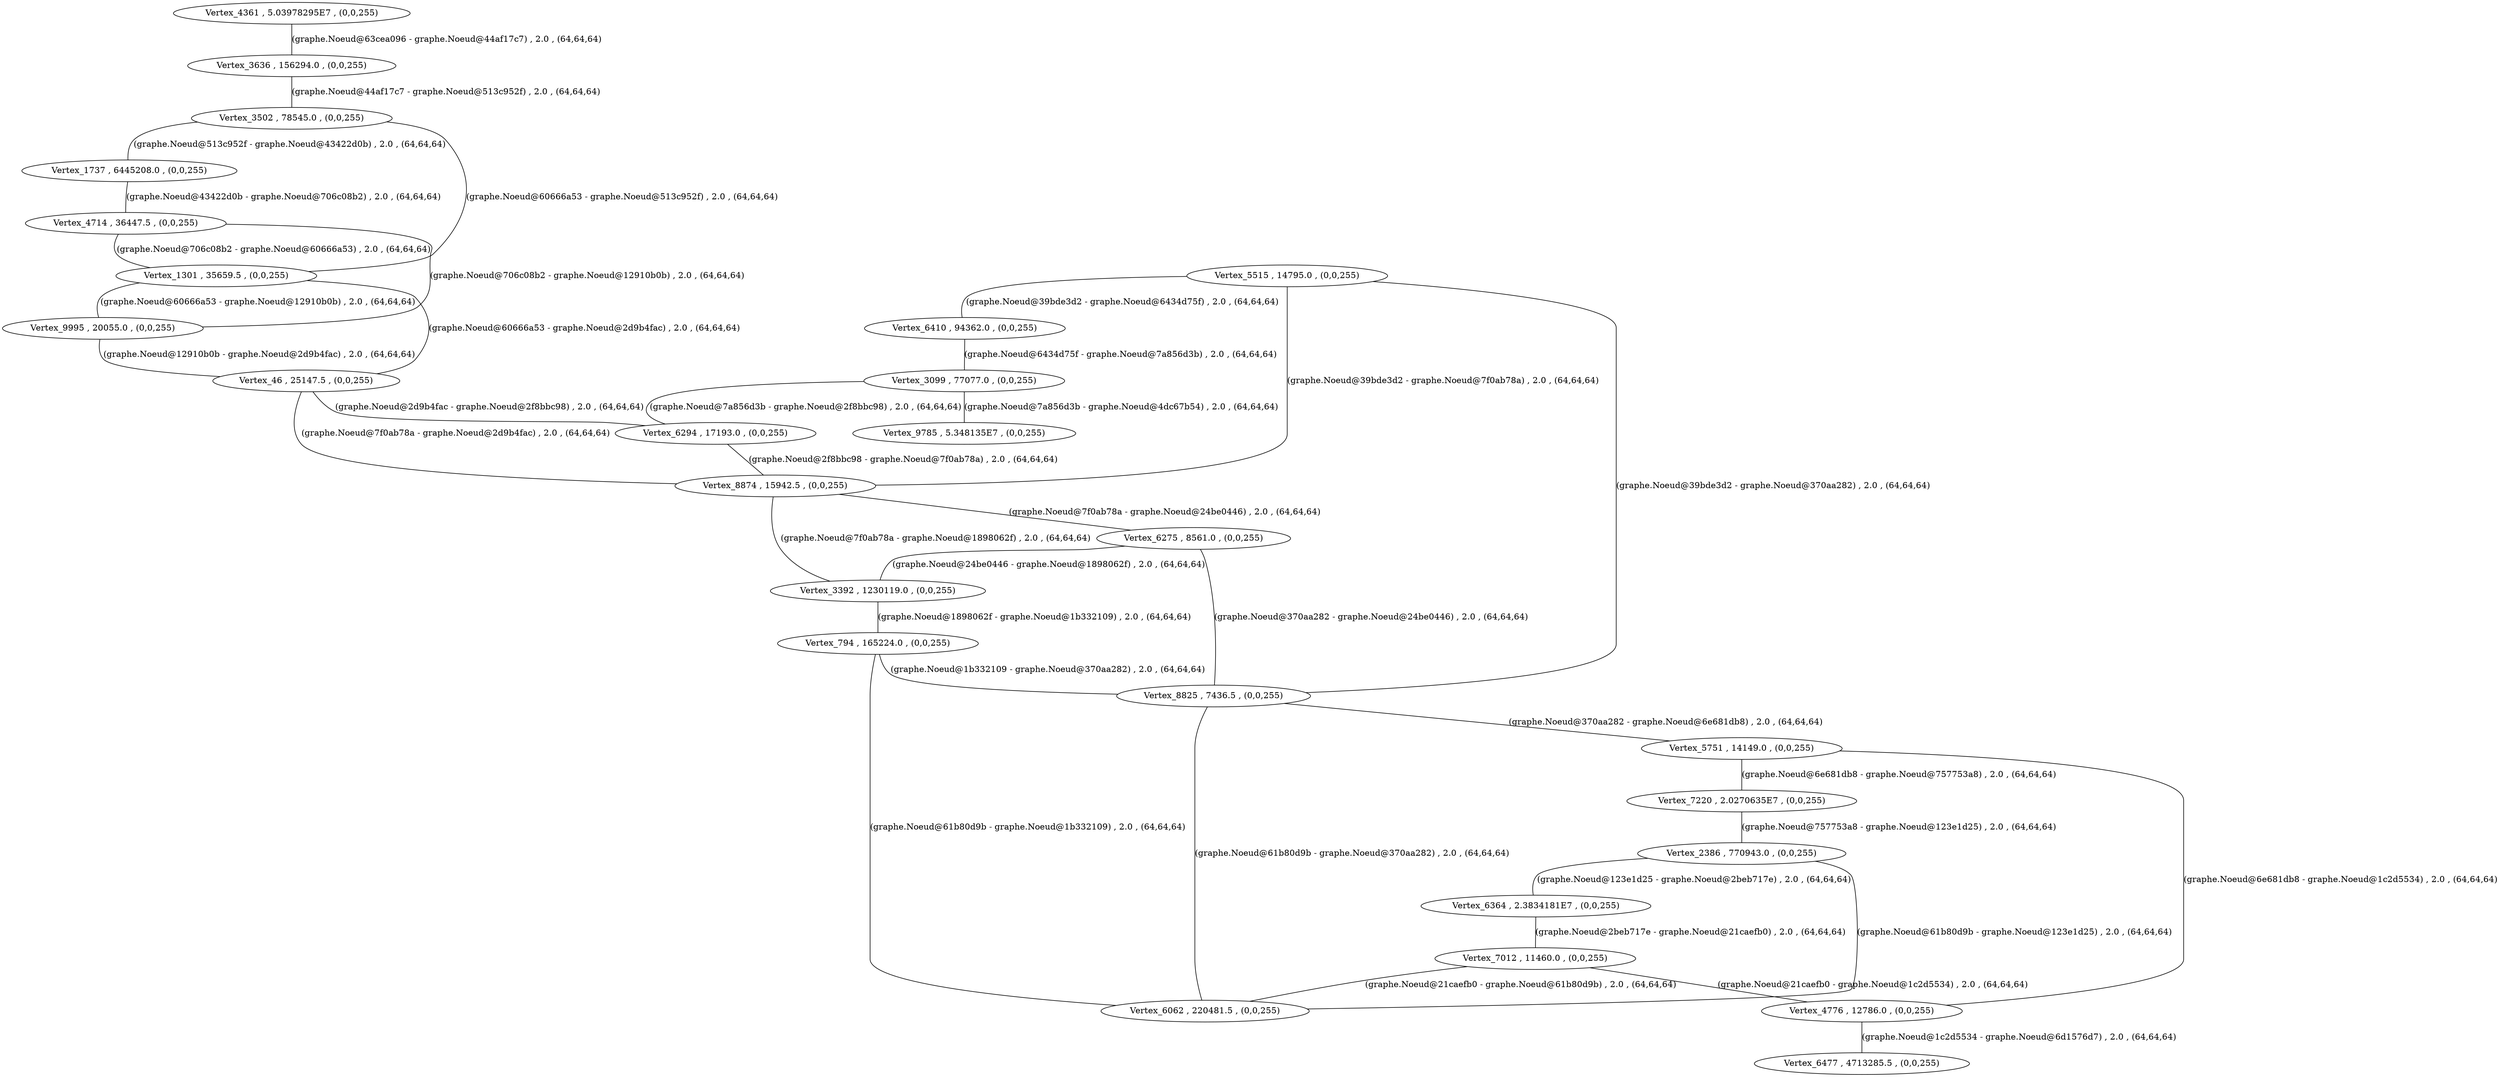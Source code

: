 graph G {
  1 [label = "Vertex_3502 , 78545.0 , (0,0,255)"];
  2 [label = "Vertex_1301 , 35659.5 , (0,0,255)"];
  3 [label = "Vertex_4361 , 5.03978295E7 , (0,0,255)"];
  4 [label = "Vertex_9995 , 20055.0 , (0,0,255)"];
  5 [label = "Vertex_4714 , 36447.5 , (0,0,255)"];
  6 [label = "Vertex_3636 , 156294.0 , (0,0,255)"];
  7 [label = "Vertex_1737 , 6445208.0 , (0,0,255)"];
  8 [label = "Vertex_46 , 25147.5 , (0,0,255)"];
  9 [label = "Vertex_6294 , 17193.0 , (0,0,255)"];
  10 [label = "Vertex_8874 , 15942.5 , (0,0,255)"];
  11 [label = "Vertex_3392 , 1230119.0 , (0,0,255)"];
  12 [label = "Vertex_6275 , 8561.0 , (0,0,255)"];
  13 [label = "Vertex_8825 , 7436.5 , (0,0,255)"];
  14 [label = "Vertex_794 , 165224.0 , (0,0,255)"];
  15 [label = "Vertex_5515 , 14795.0 , (0,0,255)"];
  16 [label = "Vertex_6062 , 220481.5 , (0,0,255)"];
  17 [label = "Vertex_3099 , 77077.0 , (0,0,255)"];
  18 [label = "Vertex_9785 , 5.348135E7 , (0,0,255)"];
  19 [label = "Vertex_7012 , 11460.0 , (0,0,255)"];
  20 [label = "Vertex_2386 , 770943.0 , (0,0,255)"];
  21 [label = "Vertex_6364 , 2.3834181E7 , (0,0,255)"];
  22 [label = "Vertex_5751 , 14149.0 , (0,0,255)"];
  23 [label = "Vertex_7220 , 2.0270635E7 , (0,0,255)"];
  24 [label = "Vertex_6477 , 4713285.5 , (0,0,255)"];
  25 [label = "Vertex_4776 , 12786.0 , (0,0,255)"];
  26 [label = "Vertex_6410 , 94362.0 , (0,0,255)"];
  3 -- 6 [label = "(graphe.Noeud@63cea096 - graphe.Noeud@44af17c7) , 2.0 , (64,64,64)"];
  6 -- 1 [label = "(graphe.Noeud@44af17c7 - graphe.Noeud@513c952f) , 2.0 , (64,64,64)"];
  1 -- 7 [label = "(graphe.Noeud@513c952f - graphe.Noeud@43422d0b) , 2.0 , (64,64,64)"];
  7 -- 5 [label = "(graphe.Noeud@43422d0b - graphe.Noeud@706c08b2) , 2.0 , (64,64,64)"];
  5 -- 2 [label = "(graphe.Noeud@706c08b2 - graphe.Noeud@60666a53) , 2.0 , (64,64,64)"];
  2 -- 1 [label = "(graphe.Noeud@60666a53 - graphe.Noeud@513c952f) , 2.0 , (64,64,64)"];
  5 -- 4 [label = "(graphe.Noeud@706c08b2 - graphe.Noeud@12910b0b) , 2.0 , (64,64,64)"];
  2 -- 4 [label = "(graphe.Noeud@60666a53 - graphe.Noeud@12910b0b) , 2.0 , (64,64,64)"];
  2 -- 8 [label = "(graphe.Noeud@60666a53 - graphe.Noeud@2d9b4fac) , 2.0 , (64,64,64)"];
  4 -- 8 [label = "(graphe.Noeud@12910b0b - graphe.Noeud@2d9b4fac) , 2.0 , (64,64,64)"];
  8 -- 9 [label = "(graphe.Noeud@2d9b4fac - graphe.Noeud@2f8bbc98) , 2.0 , (64,64,64)"];
  9 -- 10 [label = "(graphe.Noeud@2f8bbc98 - graphe.Noeud@7f0ab78a) , 2.0 , (64,64,64)"];
  10 -- 8 [label = "(graphe.Noeud@7f0ab78a - graphe.Noeud@2d9b4fac) , 2.0 , (64,64,64)"];
  10 -- 11 [label = "(graphe.Noeud@7f0ab78a - graphe.Noeud@1898062f) , 2.0 , (64,64,64)"];
  10 -- 12 [label = "(graphe.Noeud@7f0ab78a - graphe.Noeud@24be0446) , 2.0 , (64,64,64)"];
  12 -- 11 [label = "(graphe.Noeud@24be0446 - graphe.Noeud@1898062f) , 2.0 , (64,64,64)"];
  11 -- 14 [label = "(graphe.Noeud@1898062f - graphe.Noeud@1b332109) , 2.0 , (64,64,64)"];
  14 -- 13 [label = "(graphe.Noeud@1b332109 - graphe.Noeud@370aa282) , 2.0 , (64,64,64)"];
  13 -- 12 [label = "(graphe.Noeud@370aa282 - graphe.Noeud@24be0446) , 2.0 , (64,64,64)"];
  15 -- 13 [label = "(graphe.Noeud@39bde3d2 - graphe.Noeud@370aa282) , 2.0 , (64,64,64)"];
  15 -- 10 [label = "(graphe.Noeud@39bde3d2 - graphe.Noeud@7f0ab78a) , 2.0 , (64,64,64)"];
  17 -- 9 [label = "(graphe.Noeud@7a856d3b - graphe.Noeud@2f8bbc98) , 2.0 , (64,64,64)"];
  15 -- 26 [label = "(graphe.Noeud@39bde3d2 - graphe.Noeud@6434d75f) , 2.0 , (64,64,64)"];
  26 -- 17 [label = "(graphe.Noeud@6434d75f - graphe.Noeud@7a856d3b) , 2.0 , (64,64,64)"];
  17 -- 18 [label = "(graphe.Noeud@7a856d3b - graphe.Noeud@4dc67b54) , 2.0 , (64,64,64)"];
  13 -- 22 [label = "(graphe.Noeud@370aa282 - graphe.Noeud@6e681db8) , 2.0 , (64,64,64)"];
  19 -- 25 [label = "(graphe.Noeud@21caefb0 - graphe.Noeud@1c2d5534) , 2.0 , (64,64,64)"];
  25 -- 24 [label = "(graphe.Noeud@1c2d5534 - graphe.Noeud@6d1576d7) , 2.0 , (64,64,64)"];
  22 -- 25 [label = "(graphe.Noeud@6e681db8 - graphe.Noeud@1c2d5534) , 2.0 , (64,64,64)"];
  22 -- 23 [label = "(graphe.Noeud@6e681db8 - graphe.Noeud@757753a8) , 2.0 , (64,64,64)"];
  23 -- 20 [label = "(graphe.Noeud@757753a8 - graphe.Noeud@123e1d25) , 2.0 , (64,64,64)"];
  20 -- 21 [label = "(graphe.Noeud@123e1d25 - graphe.Noeud@2beb717e) , 2.0 , (64,64,64)"];
  21 -- 19 [label = "(graphe.Noeud@2beb717e - graphe.Noeud@21caefb0) , 2.0 , (64,64,64)"];
  19 -- 16 [label = "(graphe.Noeud@21caefb0 - graphe.Noeud@61b80d9b) , 2.0 , (64,64,64)"];
  16 -- 20 [label = "(graphe.Noeud@61b80d9b - graphe.Noeud@123e1d25) , 2.0 , (64,64,64)"];
  16 -- 13 [label = "(graphe.Noeud@61b80d9b - graphe.Noeud@370aa282) , 2.0 , (64,64,64)"];
  16 -- 14 [label = "(graphe.Noeud@61b80d9b - graphe.Noeud@1b332109) , 2.0 , (64,64,64)"];
}
